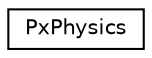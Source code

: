 digraph "Graphical Class Hierarchy"
{
  edge [fontname="Helvetica",fontsize="10",labelfontname="Helvetica",labelfontsize="10"];
  node [fontname="Helvetica",fontsize="10",shape=record];
  rankdir="LR";
  Node0 [label="PxPhysics",height=0.2,width=0.4,color="black", fillcolor="white", style="filled",URL="$classPxPhysics.html",tooltip="Abstract singleton factory class used for instancing objects in the Physics SDK. "];
}
